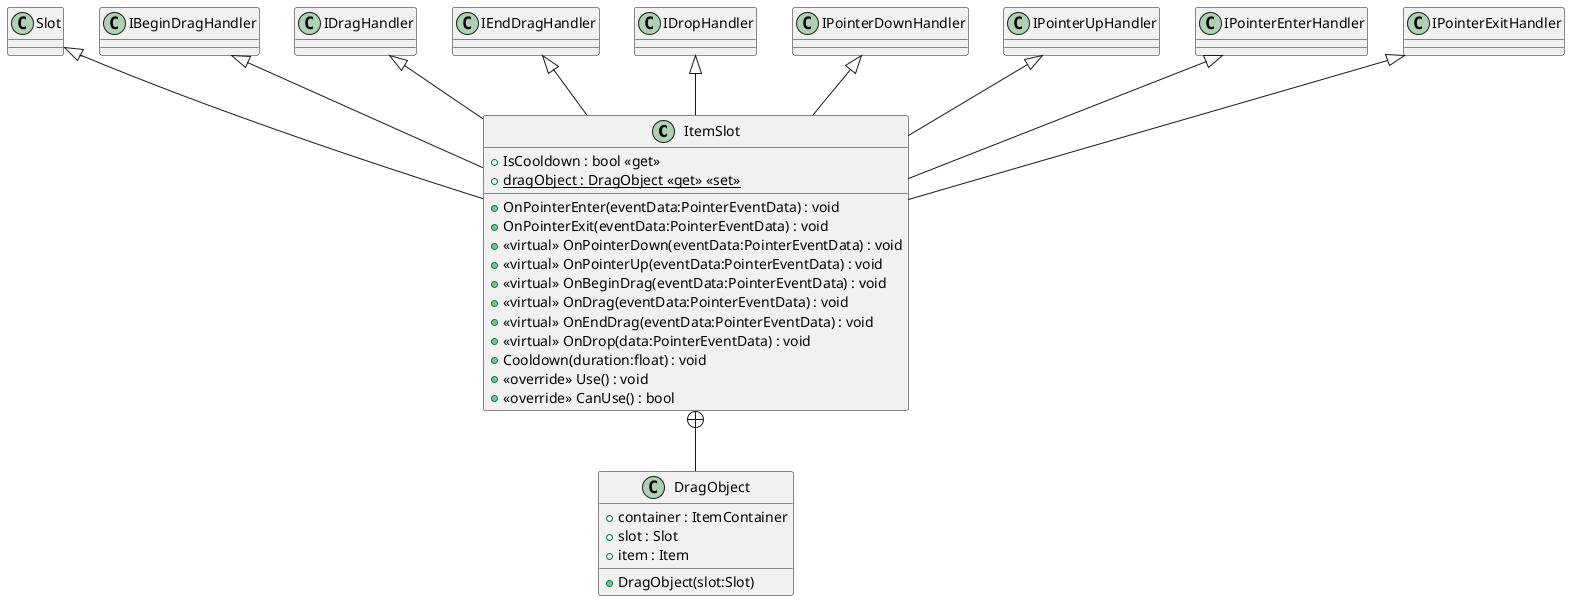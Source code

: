 @startuml
class ItemSlot {
    + IsCooldown : bool <<get>>
    + {static} dragObject : DragObject <<get>> <<set>>
    + OnPointerEnter(eventData:PointerEventData) : void
    + OnPointerExit(eventData:PointerEventData) : void
    + <<virtual>> OnPointerDown(eventData:PointerEventData) : void
    + <<virtual>> OnPointerUp(eventData:PointerEventData) : void
    + <<virtual>> OnBeginDrag(eventData:PointerEventData) : void
    + <<virtual>> OnDrag(eventData:PointerEventData) : void
    + <<virtual>> OnEndDrag(eventData:PointerEventData) : void
    + <<virtual>> OnDrop(data:PointerEventData) : void
    + Cooldown(duration:float) : void
    + <<override>> Use() : void
    + <<override>> CanUse() : bool
}
class DragObject {
    + container : ItemContainer
    + slot : Slot
    + item : Item
    + DragObject(slot:Slot)
}
Slot <|-- ItemSlot
IBeginDragHandler <|-- ItemSlot
IDragHandler <|-- ItemSlot
IEndDragHandler <|-- ItemSlot
IDropHandler <|-- ItemSlot
IPointerDownHandler <|-- ItemSlot
IPointerUpHandler <|-- ItemSlot
IPointerEnterHandler <|-- ItemSlot
IPointerExitHandler <|-- ItemSlot
ItemSlot +-- DragObject
@enduml
